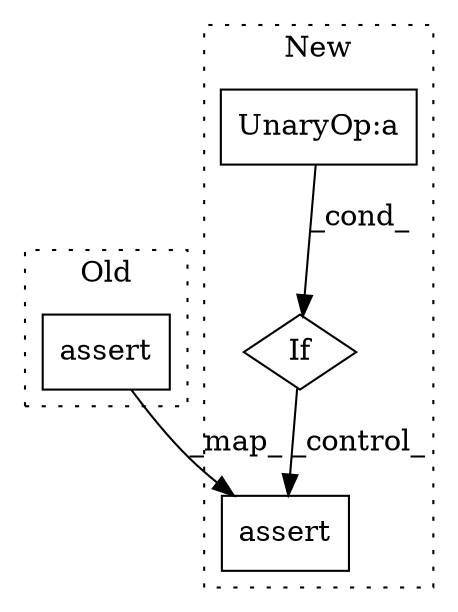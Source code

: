 digraph G {
subgraph cluster0 {
1 [label="assert" a="65" s="16717" l="7" shape="box"];
label = "Old";
style="dotted";
}
subgraph cluster1 {
2 [label="assert" a="65" s="17691" l="7" shape="box"];
3 [label="If" a="96" s="17657,17677" l="3,14" shape="diamond"];
4 [label="UnaryOp:a" a="61" s="17660" l="17" shape="box"];
label = "New";
style="dotted";
}
1 -> 2 [label="_map_"];
3 -> 2 [label="_control_"];
4 -> 3 [label="_cond_"];
}